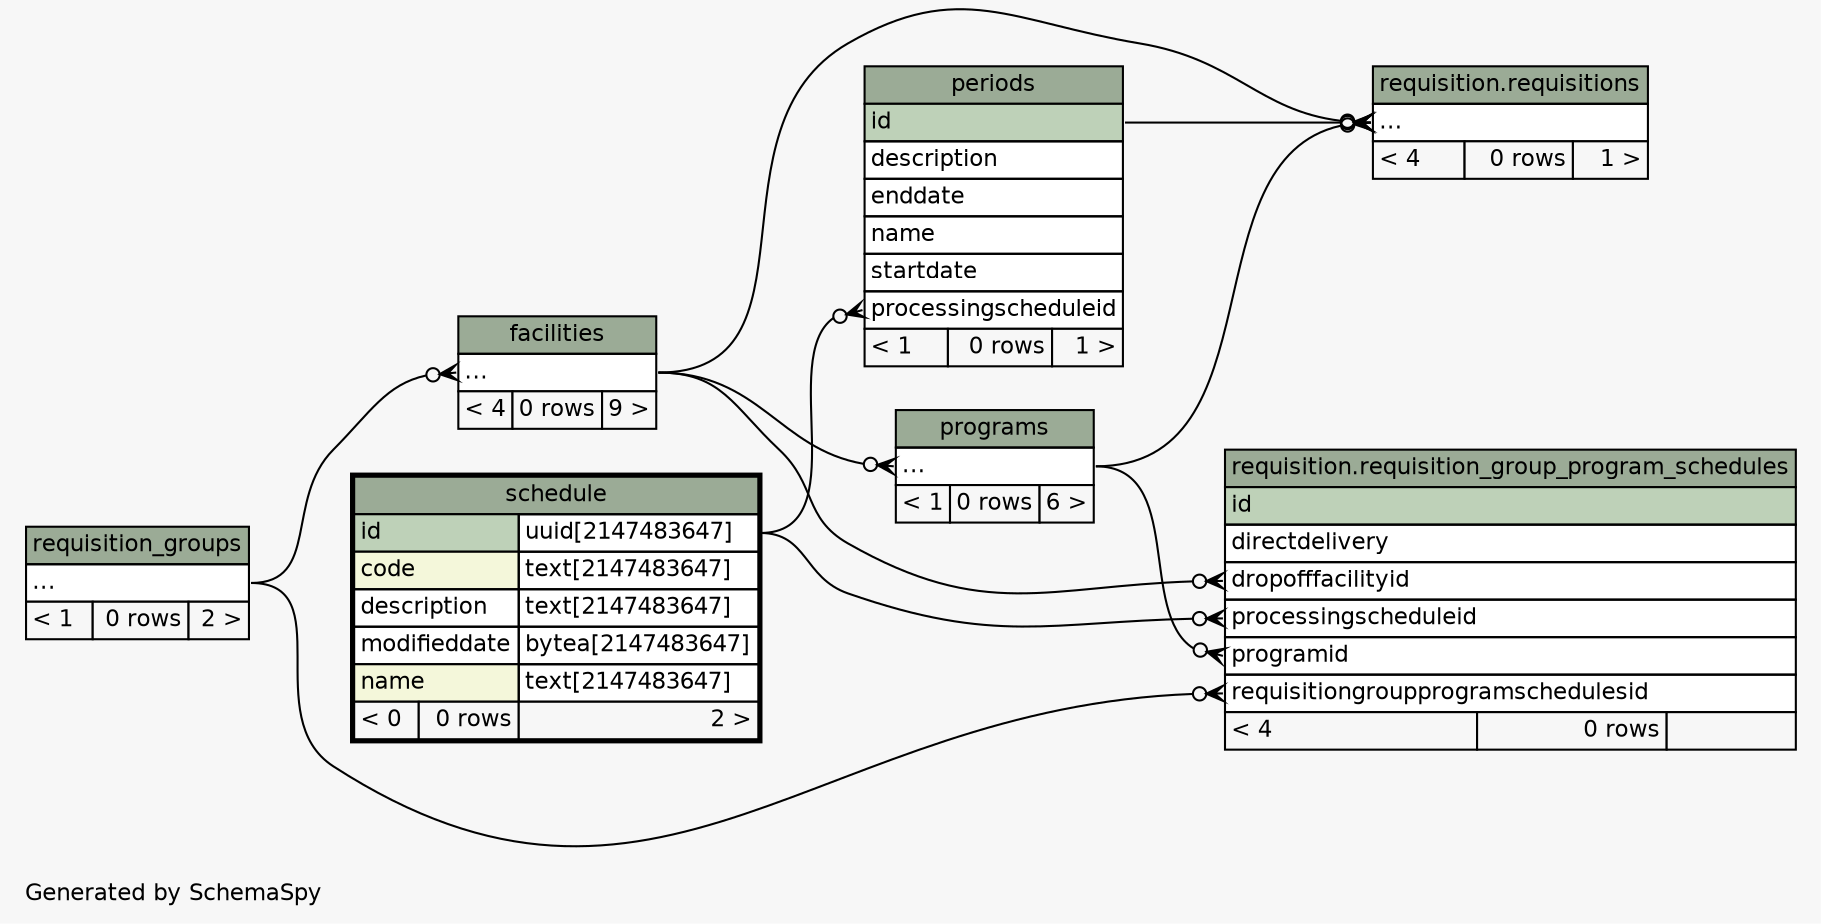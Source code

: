 // dot 2.38.0 on Linux 4.1.17-22.30.amzn1.x86_64
// SchemaSpy rev 590
digraph "twoDegreesRelationshipsDiagram" {
  graph [
    rankdir="RL"
    bgcolor="#f7f7f7"
    label="\nGenerated by SchemaSpy"
    labeljust="l"
    nodesep="0.18"
    ranksep="0.46"
    fontname="Helvetica"
    fontsize="11"
  ];
  node [
    fontname="Helvetica"
    fontsize="11"
    shape="plaintext"
  ];
  edge [
    arrowsize="0.8"
  ];
  "facilities":"elipses":w -> "requisition_groups":"elipses":e [arrowhead=none dir=back arrowtail=crowodot];
  "periods":"processingscheduleid":w -> "schedule":"id.type":e [arrowhead=none dir=back arrowtail=crowodot];
  "programs":"elipses":w -> "facilities":"elipses":e [arrowhead=none dir=back arrowtail=crowodot];
  "requisition.requisition_group_program_schedules":"dropofffacilityid":w -> "facilities":"elipses":e [arrowhead=none dir=back arrowtail=crowodot];
  "requisition.requisition_group_program_schedules":"processingscheduleid":w -> "schedule":"id.type":e [arrowhead=none dir=back arrowtail=crowodot];
  "requisition.requisition_group_program_schedules":"programid":w -> "programs":"elipses":e [arrowhead=none dir=back arrowtail=crowodot];
  "requisition.requisition_group_program_schedules":"requisitiongroupprogramschedulesid":w -> "requisition_groups":"elipses":e [arrowhead=none dir=back arrowtail=crowodot];
  "requisition.requisitions":"elipses":w -> "facilities":"elipses":e [arrowhead=none dir=back arrowtail=crowodot];
  "requisition.requisitions":"elipses":w -> "periods":"id":e [arrowhead=none dir=back arrowtail=crowodot];
  "requisition.requisitions":"elipses":w -> "programs":"elipses":e [arrowhead=none dir=back arrowtail=crowodot];
  "facilities" [
    label=<
    <TABLE BORDER="0" CELLBORDER="1" CELLSPACING="0" BGCOLOR="#ffffff">
      <TR><TD COLSPAN="3" BGCOLOR="#9bab96" ALIGN="CENTER">facilities</TD></TR>
      <TR><TD PORT="elipses" COLSPAN="3" ALIGN="LEFT">...</TD></TR>
      <TR><TD ALIGN="LEFT" BGCOLOR="#f7f7f7">&lt; 4</TD><TD ALIGN="RIGHT" BGCOLOR="#f7f7f7">0 rows</TD><TD ALIGN="RIGHT" BGCOLOR="#f7f7f7">9 &gt;</TD></TR>
    </TABLE>>
    URL="facilities.html"
    tooltip="facilities"
  ];
  "periods" [
    label=<
    <TABLE BORDER="0" CELLBORDER="1" CELLSPACING="0" BGCOLOR="#ffffff">
      <TR><TD COLSPAN="3" BGCOLOR="#9bab96" ALIGN="CENTER">periods</TD></TR>
      <TR><TD PORT="id" COLSPAN="3" BGCOLOR="#bed1b8" ALIGN="LEFT">id</TD></TR>
      <TR><TD PORT="description" COLSPAN="3" ALIGN="LEFT">description</TD></TR>
      <TR><TD PORT="enddate" COLSPAN="3" ALIGN="LEFT">enddate</TD></TR>
      <TR><TD PORT="name" COLSPAN="3" ALIGN="LEFT">name</TD></TR>
      <TR><TD PORT="startdate" COLSPAN="3" ALIGN="LEFT">startdate</TD></TR>
      <TR><TD PORT="processingscheduleid" COLSPAN="3" ALIGN="LEFT">processingscheduleid</TD></TR>
      <TR><TD ALIGN="LEFT" BGCOLOR="#f7f7f7">&lt; 1</TD><TD ALIGN="RIGHT" BGCOLOR="#f7f7f7">0 rows</TD><TD ALIGN="RIGHT" BGCOLOR="#f7f7f7">1 &gt;</TD></TR>
    </TABLE>>
    URL="periods.html"
    tooltip="periods"
  ];
  "programs" [
    label=<
    <TABLE BORDER="0" CELLBORDER="1" CELLSPACING="0" BGCOLOR="#ffffff">
      <TR><TD COLSPAN="3" BGCOLOR="#9bab96" ALIGN="CENTER">programs</TD></TR>
      <TR><TD PORT="elipses" COLSPAN="3" ALIGN="LEFT">...</TD></TR>
      <TR><TD ALIGN="LEFT" BGCOLOR="#f7f7f7">&lt; 1</TD><TD ALIGN="RIGHT" BGCOLOR="#f7f7f7">0 rows</TD><TD ALIGN="RIGHT" BGCOLOR="#f7f7f7">6 &gt;</TD></TR>
    </TABLE>>
    URL="programs.html"
    tooltip="programs"
  ];
  "requisition.requisition_group_program_schedules" [
    label=<
    <TABLE BORDER="0" CELLBORDER="1" CELLSPACING="0" BGCOLOR="#ffffff">
      <TR><TD COLSPAN="3" BGCOLOR="#9bab96" ALIGN="CENTER">requisition.requisition_group_program_schedules</TD></TR>
      <TR><TD PORT="id" COLSPAN="3" BGCOLOR="#bed1b8" ALIGN="LEFT">id</TD></TR>
      <TR><TD PORT="directdelivery" COLSPAN="3" ALIGN="LEFT">directdelivery</TD></TR>
      <TR><TD PORT="dropofffacilityid" COLSPAN="3" ALIGN="LEFT">dropofffacilityid</TD></TR>
      <TR><TD PORT="processingscheduleid" COLSPAN="3" ALIGN="LEFT">processingscheduleid</TD></TR>
      <TR><TD PORT="programid" COLSPAN="3" ALIGN="LEFT">programid</TD></TR>
      <TR><TD PORT="requisitiongroupprogramschedulesid" COLSPAN="3" ALIGN="LEFT">requisitiongroupprogramschedulesid</TD></TR>
      <TR><TD ALIGN="LEFT" BGCOLOR="#f7f7f7">&lt; 4</TD><TD ALIGN="RIGHT" BGCOLOR="#f7f7f7">0 rows</TD><TD ALIGN="RIGHT" BGCOLOR="#f7f7f7">  </TD></TR>
    </TABLE>>
    URL="../../requisition/tables/requisition_group_program_schedules.html"
    tooltip="requisition.requisition_group_program_schedules"
  ];
  "requisition_groups" [
    label=<
    <TABLE BORDER="0" CELLBORDER="1" CELLSPACING="0" BGCOLOR="#ffffff">
      <TR><TD COLSPAN="3" BGCOLOR="#9bab96" ALIGN="CENTER">requisition_groups</TD></TR>
      <TR><TD PORT="elipses" COLSPAN="3" ALIGN="LEFT">...</TD></TR>
      <TR><TD ALIGN="LEFT" BGCOLOR="#f7f7f7">&lt; 1</TD><TD ALIGN="RIGHT" BGCOLOR="#f7f7f7">0 rows</TD><TD ALIGN="RIGHT" BGCOLOR="#f7f7f7">2 &gt;</TD></TR>
    </TABLE>>
    URL="requisition_groups.html"
    tooltip="requisition_groups"
  ];
  "requisition.requisitions" [
    label=<
    <TABLE BORDER="0" CELLBORDER="1" CELLSPACING="0" BGCOLOR="#ffffff">
      <TR><TD COLSPAN="3" BGCOLOR="#9bab96" ALIGN="CENTER">requisition.requisitions</TD></TR>
      <TR><TD PORT="elipses" COLSPAN="3" ALIGN="LEFT">...</TD></TR>
      <TR><TD ALIGN="LEFT" BGCOLOR="#f7f7f7">&lt; 4</TD><TD ALIGN="RIGHT" BGCOLOR="#f7f7f7">0 rows</TD><TD ALIGN="RIGHT" BGCOLOR="#f7f7f7">1 &gt;</TD></TR>
    </TABLE>>
    URL="../../requisition/tables/requisitions.html"
    tooltip="requisition.requisitions"
  ];
  "schedule" [
    label=<
    <TABLE BORDER="2" CELLBORDER="1" CELLSPACING="0" BGCOLOR="#ffffff">
      <TR><TD COLSPAN="3" BGCOLOR="#9bab96" ALIGN="CENTER">schedule</TD></TR>
      <TR><TD PORT="id" COLSPAN="2" BGCOLOR="#bed1b8" ALIGN="LEFT">id</TD><TD PORT="id.type" ALIGN="LEFT">uuid[2147483647]</TD></TR>
      <TR><TD PORT="code" COLSPAN="2" BGCOLOR="#f4f7da" ALIGN="LEFT">code</TD><TD PORT="code.type" ALIGN="LEFT">text[2147483647]</TD></TR>
      <TR><TD PORT="description" COLSPAN="2" ALIGN="LEFT">description</TD><TD PORT="description.type" ALIGN="LEFT">text[2147483647]</TD></TR>
      <TR><TD PORT="modifieddate" COLSPAN="2" ALIGN="LEFT">modifieddate</TD><TD PORT="modifieddate.type" ALIGN="LEFT">bytea[2147483647]</TD></TR>
      <TR><TD PORT="name" COLSPAN="2" BGCOLOR="#f4f7da" ALIGN="LEFT">name</TD><TD PORT="name.type" ALIGN="LEFT">text[2147483647]</TD></TR>
      <TR><TD ALIGN="LEFT" BGCOLOR="#f7f7f7">&lt; 0</TD><TD ALIGN="RIGHT" BGCOLOR="#f7f7f7">0 rows</TD><TD ALIGN="RIGHT" BGCOLOR="#f7f7f7">2 &gt;</TD></TR>
    </TABLE>>
    URL="schedule.html"
    tooltip="schedule"
  ];
}
